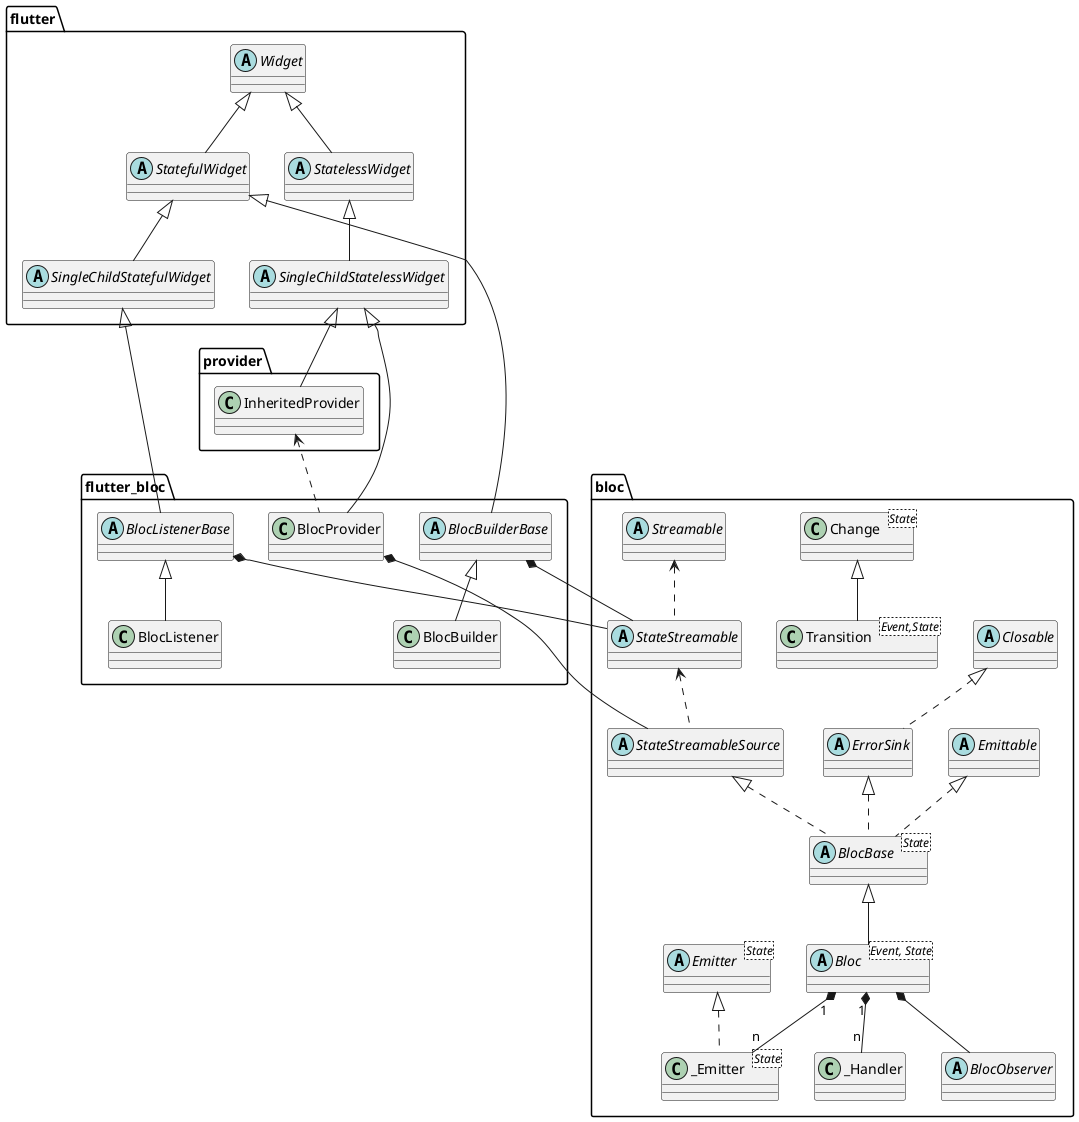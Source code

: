 @startuml
'https://plantuml.com/class-diagram


package flutter {

    abstract Widget
    abstract class StatefulWidget
    abstract class StatelessWidget

     abstract class SingleChildStatefulWidget
     abstract class SingleChildStatelessWidget

     Widget <|-- StatefulWidget
     Widget <|-- StatelessWidget

    StatefulWidget <|-- SingleChildStatefulWidget
    StatelessWidget <|-- SingleChildStatelessWidget
}


package bloc{
    abstract class BlocBase<State>
    abstract class Bloc<Event, State>

    abstract class Emittable
    abstract class Closable
    abstract class ErrorSink
    abstract class StateStreamableSource

    abstract class Streamable
    abstract class StateStreamable
    abstract class BlocObserver
'    class _DefaultBlocObserver

    abstract class Emitter<State>

    class _Emitter<State>
    class _Handler
    class Change<State>
    class Transition<Event,State>
    Change <|-- Transition

    BlocBase <|-- Bloc
    StateStreamableSource <|.. BlocBase
    Emittable <|.. BlocBase
    ErrorSink <|.. BlocBase
    Closable <|.. ErrorSink
    Streamable <.. StateStreamable
    StateStreamable <.. StateStreamableSource
    Bloc *-- BlocObserver

    Emitter <|.. _Emitter

    Bloc "1"*--"n" _Emitter
    Bloc "1"*--"n" _Handler
}

package provider{
    class InheritedProvider
}

package flutter_bloc {

    abstract class BlocBuilderBase
    abstract class BlocListenerBase
    class BlocListener
    class BlocProvider
    class BlocBuilder

    BlocListenerBase <|-- BlocListener
    BlocBuilderBase <|-- BlocBuilder
}

InheritedProvider <.. BlocProvider

'package demo{
'
'    class DemoPage
'    class DemoBloc
'
'}
'
'DemoPage *-- BlocListener
'DemoPage *-- BlocBuilder
'DemoPage *-- BlocProvider
'Bloc <|-- DemoBloc

SingleChildStatefulWidget <|-- BlocListenerBase
SingleChildStatelessWidget <|-- BlocProvider
StatefulWidget <|-- BlocBuilderBase



BlocProvider *-- StateStreamableSource
BlocBuilderBase *-- StateStreamable
BlocListenerBase *-- StateStreamable

SingleChildStatelessWidget <|-- InheritedProvider
@enduml